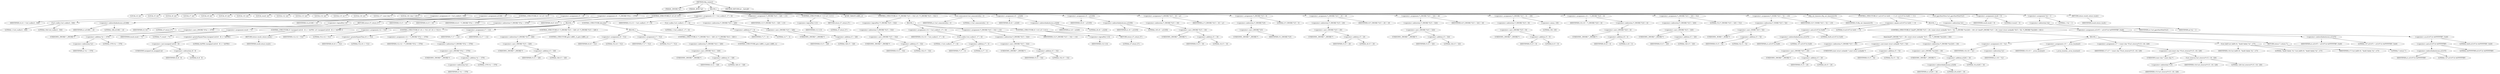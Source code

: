 digraph tftp_connect {  
"1000116" [label = "(METHOD,tftp_connect)" ]
"1000117" [label = "(PARAM,_DWORD *a1)" ]
"1000118" [label = "(PARAM,_BYTE *a2)" ]
"1000119" [label = "(BLOCK,,)" ]
"1000120" [label = "(LOCAL,v4: int)" ]
"1000121" [label = "(LOCAL,v5: int)" ]
"1000122" [label = "(LOCAL,v6: int)" ]
"1000123" [label = "(LOCAL,v7: int)" ]
"1000124" [label = "(LOCAL,v8: int)" ]
"1000125" [label = "(LOCAL,v9: int)" ]
"1000126" [label = "(LOCAL,v10: int)" ]
"1000127" [label = "(LOCAL,result: int)" ]
"1000128" [label = "(LOCAL,v12: int)" ]
"1000129" [label = "(LOCAL,v13: int)" ]
"1000130" [label = "(LOCAL,v14: int)" ]
"1000131" [label = "(LOCAL,v15: int *)" ]
"1000132" [label = "(LOCAL,v16: int)" ]
"1000133" [label = "(LOCAL,v17: const char *)" ]
"1000134" [label = "(LOCAL,v18: char [ 128 ])" ]
"1000135" [label = "(<operator>.assignment,v4 = Curl_ccalloc(1, 336))" ]
"1000136" [label = "(IDENTIFIER,v4,v4 = Curl_ccalloc(1, 336))" ]
"1000137" [label = "(Curl_ccalloc,Curl_ccalloc(1, 336))" ]
"1000138" [label = "(LITERAL,1,Curl_ccalloc(1, 336))" ]
"1000139" [label = "(LITERAL,336,Curl_ccalloc(1, 336))" ]
"1000140" [label = "(<operator>.assignment,a1[188] = v4)" ]
"1000141" [label = "(<operator>.indirectIndexAccess,a1[188])" ]
"1000142" [label = "(IDENTIFIER,a1,a1[188] = v4)" ]
"1000143" [label = "(LITERAL,188,a1[188] = v4)" ]
"1000144" [label = "(IDENTIFIER,v4,a1[188] = v4)" ]
"1000145" [label = "(CONTROL_STRUCTURE,if ( !v4 ),if ( !v4 ))" ]
"1000146" [label = "(<operator>.logicalNot,!v4)" ]
"1000147" [label = "(IDENTIFIER,v4,!v4)" ]
"1000148" [label = "(RETURN,return 27;,return 27;)" ]
"1000149" [label = "(LITERAL,27,return 27;)" ]
"1000150" [label = "(<operator>.assignment,v5 = v4)" ]
"1000151" [label = "(IDENTIFIER,v5,v5 = v4)" ]
"1000152" [label = "(IDENTIFIER,v4,v5 = v4)" ]
"1000153" [label = "(<operator>.assignment,v6 = *(_DWORD *)(*a1 + 1576))" ]
"1000154" [label = "(IDENTIFIER,v6,v6 = *(_DWORD *)(*a1 + 1576))" ]
"1000155" [label = "(<operator>.indirection,*(_DWORD *)(*a1 + 1576))" ]
"1000156" [label = "(<operator>.cast,(_DWORD *)(*a1 + 1576))" ]
"1000157" [label = "(UNKNOWN,_DWORD *,_DWORD *)" ]
"1000158" [label = "(<operator>.addition,*a1 + 1576)" ]
"1000159" [label = "(<operator>.indirection,*a1)" ]
"1000160" [label = "(IDENTIFIER,a1,*a1 + 1576)" ]
"1000161" [label = "(LITERAL,1576,*a1 + 1576)" ]
"1000162" [label = "(CONTROL_STRUCTURE,if ( v6 ),if ( v6 ))" ]
"1000163" [label = "(IDENTIFIER,v6,if ( v6 ))" ]
"1000164" [label = "(BLOCK,,)" ]
"1000165" [label = "(<operator>.assignment,result = 71)" ]
"1000166" [label = "(IDENTIFIER,result,result = 71)" ]
"1000167" [label = "(LITERAL,71,result = 71)" ]
"1000168" [label = "(CONTROL_STRUCTURE,if ( (unsigned int)(v6 - 8) >= 0xFFB1 ),if ( (unsigned int)(v6 - 8) >= 0xFFB1 ))" ]
"1000169" [label = "(<operator>.greaterEqualsThan,(unsigned int)(v6 - 8) >= 0xFFB1)" ]
"1000170" [label = "(<operator>.cast,(unsigned int)(v6 - 8))" ]
"1000171" [label = "(UNKNOWN,unsigned int,unsigned int)" ]
"1000172" [label = "(<operator>.subtraction,v6 - 8)" ]
"1000173" [label = "(IDENTIFIER,v6,v6 - 8)" ]
"1000174" [label = "(LITERAL,8,v6 - 8)" ]
"1000175" [label = "(LITERAL,0xFFB1,(unsigned int)(v6 - 8) >= 0xFFB1)" ]
"1000176" [label = "(RETURN,return result;,return result;)" ]
"1000177" [label = "(IDENTIFIER,result,return result;)" ]
"1000178" [label = "(<operator>.assignment,v12 = 512)" ]
"1000179" [label = "(IDENTIFIER,v12,v12 = 512)" ]
"1000180" [label = "(LITERAL,512,v12 = 512)" ]
"1000181" [label = "(CONTROL_STRUCTURE,if ( v6 >= 512 ),if ( v6 >= 512 ))" ]
"1000182" [label = "(<operator>.greaterEqualsThan,v6 >= 512)" ]
"1000183" [label = "(IDENTIFIER,v6,v6 >= 512)" ]
"1000184" [label = "(LITERAL,512,v6 >= 512)" ]
"1000185" [label = "(<operator>.assignment,v12 = *(_DWORD *)(*a1 + 1576))" ]
"1000186" [label = "(IDENTIFIER,v12,v12 = *(_DWORD *)(*a1 + 1576))" ]
"1000187" [label = "(<operator>.indirection,*(_DWORD *)(*a1 + 1576))" ]
"1000188" [label = "(<operator>.cast,(_DWORD *)(*a1 + 1576))" ]
"1000189" [label = "(UNKNOWN,_DWORD *,_DWORD *)" ]
"1000190" [label = "(<operator>.addition,*a1 + 1576)" ]
"1000191" [label = "(<operator>.indirection,*a1)" ]
"1000192" [label = "(IDENTIFIER,a1,*a1 + 1576)" ]
"1000193" [label = "(LITERAL,1576,*a1 + 1576)" ]
"1000194" [label = "(<operator>.assignment,v7 = v12)" ]
"1000195" [label = "(IDENTIFIER,v7,v7 = v12)" ]
"1000196" [label = "(IDENTIFIER,v12,v7 = v12)" ]
"1000197" [label = "(CONTROL_STRUCTURE,if ( *(_DWORD *)(v5 + 328) ),if ( *(_DWORD *)(v5 + 328) ))" ]
"1000198" [label = "(<operator>.indirection,*(_DWORD *)(v5 + 328))" ]
"1000199" [label = "(<operator>.cast,(_DWORD *)(v5 + 328))" ]
"1000200" [label = "(UNKNOWN,_DWORD *,_DWORD *)" ]
"1000201" [label = "(<operator>.addition,v5 + 328)" ]
"1000202" [label = "(IDENTIFIER,v5,v5 + 328)" ]
"1000203" [label = "(LITERAL,328,v5 + 328)" ]
"1000204" [label = "(CONTROL_STRUCTURE,goto LABEL_4;,goto LABEL_4;)" ]
"1000205" [label = "(CONTROL_STRUCTURE,else,else)" ]
"1000206" [label = "(BLOCK,,)" ]
"1000207" [label = "(<operator>.assignment,v6 = 512)" ]
"1000208" [label = "(IDENTIFIER,v6,v6 = 512)" ]
"1000209" [label = "(LITERAL,512,v6 = 512)" ]
"1000210" [label = "(<operator>.assignment,v7 = 512)" ]
"1000211" [label = "(IDENTIFIER,v7,v7 = 512)" ]
"1000212" [label = "(LITERAL,512,v7 = 512)" ]
"1000213" [label = "(CONTROL_STRUCTURE,if ( *(_DWORD *)(v4 + 328) ),if ( *(_DWORD *)(v4 + 328) ))" ]
"1000214" [label = "(<operator>.indirection,*(_DWORD *)(v4 + 328))" ]
"1000215" [label = "(<operator>.cast,(_DWORD *)(v4 + 328))" ]
"1000216" [label = "(UNKNOWN,_DWORD *,_DWORD *)" ]
"1000217" [label = "(<operator>.addition,v4 + 328)" ]
"1000218" [label = "(IDENTIFIER,v4,v4 + 328)" ]
"1000219" [label = "(LITERAL,328,v4 + 328)" ]
"1000220" [label = "(CONTROL_STRUCTURE,goto LABEL_4;,goto LABEL_4;)" ]
"1000221" [label = "(<operator>.assignment,v13 = Curl_ccalloc(1, v7 + 4))" ]
"1000222" [label = "(IDENTIFIER,v13,v13 = Curl_ccalloc(1, v7 + 4))" ]
"1000223" [label = "(Curl_ccalloc,Curl_ccalloc(1, v7 + 4))" ]
"1000224" [label = "(LITERAL,1,Curl_ccalloc(1, v7 + 4))" ]
"1000225" [label = "(<operator>.addition,v7 + 4)" ]
"1000226" [label = "(IDENTIFIER,v7,v7 + 4)" ]
"1000227" [label = "(LITERAL,4,v7 + 4)" ]
"1000228" [label = "(<operator>.assignment,*(_DWORD *)(v5 + 328) = v13)" ]
"1000229" [label = "(<operator>.indirection,*(_DWORD *)(v5 + 328))" ]
"1000230" [label = "(<operator>.cast,(_DWORD *)(v5 + 328))" ]
"1000231" [label = "(UNKNOWN,_DWORD *,_DWORD *)" ]
"1000232" [label = "(<operator>.addition,v5 + 328)" ]
"1000233" [label = "(IDENTIFIER,v5,v5 + 328)" ]
"1000234" [label = "(LITERAL,328,v5 + 328)" ]
"1000235" [label = "(IDENTIFIER,v13,*(_DWORD *)(v5 + 328) = v13)" ]
"1000236" [label = "(CONTROL_STRUCTURE,if ( !v13 ),if ( !v13 ))" ]
"1000237" [label = "(<operator>.logicalNot,!v13)" ]
"1000238" [label = "(IDENTIFIER,v13,!v13)" ]
"1000239" [label = "(RETURN,return 27;,return 27;)" ]
"1000240" [label = "(LITERAL,27,return 27;)" ]
"1000241" [label = "(JUMP_TARGET,LABEL_4)" ]
"1000242" [label = "(CONTROL_STRUCTURE,if ( !*(_DWORD *)(v5 + 332) ),if ( !*(_DWORD *)(v5 + 332) ))" ]
"1000243" [label = "(<operator>.logicalNot,!*(_DWORD *)(v5 + 332))" ]
"1000244" [label = "(<operator>.indirection,*(_DWORD *)(v5 + 332))" ]
"1000245" [label = "(<operator>.cast,(_DWORD *)(v5 + 332))" ]
"1000246" [label = "(UNKNOWN,_DWORD *,_DWORD *)" ]
"1000247" [label = "(<operator>.addition,v5 + 332)" ]
"1000248" [label = "(IDENTIFIER,v5,v5 + 332)" ]
"1000249" [label = "(LITERAL,332,v5 + 332)" ]
"1000250" [label = "(BLOCK,,)" ]
"1000251" [label = "(<operator>.assignment,v14 = Curl_ccalloc(1, v7 + 4))" ]
"1000252" [label = "(IDENTIFIER,v14,v14 = Curl_ccalloc(1, v7 + 4))" ]
"1000253" [label = "(Curl_ccalloc,Curl_ccalloc(1, v7 + 4))" ]
"1000254" [label = "(LITERAL,1,Curl_ccalloc(1, v7 + 4))" ]
"1000255" [label = "(<operator>.addition,v7 + 4)" ]
"1000256" [label = "(IDENTIFIER,v7,v7 + 4)" ]
"1000257" [label = "(LITERAL,4,v7 + 4)" ]
"1000258" [label = "(<operator>.assignment,*(_DWORD *)(v5 + 332) = v14)" ]
"1000259" [label = "(<operator>.indirection,*(_DWORD *)(v5 + 332))" ]
"1000260" [label = "(<operator>.cast,(_DWORD *)(v5 + 332))" ]
"1000261" [label = "(UNKNOWN,_DWORD *,_DWORD *)" ]
"1000262" [label = "(<operator>.addition,v5 + 332)" ]
"1000263" [label = "(IDENTIFIER,v5,v5 + 332)" ]
"1000264" [label = "(LITERAL,332,v5 + 332)" ]
"1000265" [label = "(IDENTIFIER,v14,*(_DWORD *)(v5 + 332) = v14)" ]
"1000266" [label = "(CONTROL_STRUCTURE,if ( !v14 ),if ( !v14 ))" ]
"1000267" [label = "(<operator>.logicalNot,!v14)" ]
"1000268" [label = "(IDENTIFIER,v14,!v14)" ]
"1000269" [label = "(RETURN,return 27;,return 27;)" ]
"1000270" [label = "(LITERAL,27,return 27;)" ]
"1000271" [label = "(Curl_conncontrol,Curl_conncontrol(a1, 1))" ]
"1000272" [label = "(IDENTIFIER,a1,Curl_conncontrol(a1, 1))" ]
"1000273" [label = "(LITERAL,1,Curl_conncontrol(a1, 1))" ]
"1000274" [label = "(<operator>.assignment,v8 = a1[20])" ]
"1000275" [label = "(IDENTIFIER,v8,v8 = a1[20])" ]
"1000276" [label = "(<operator>.indirectIndexAccess,a1[20])" ]
"1000277" [label = "(IDENTIFIER,a1,v8 = a1[20])" ]
"1000278" [label = "(LITERAL,20,v8 = a1[20])" ]
"1000279" [label = "(<operator>.assignment,v9 = a1[105])" ]
"1000280" [label = "(IDENTIFIER,v9,v9 = a1[105])" ]
"1000281" [label = "(<operator>.indirectIndexAccess,a1[105])" ]
"1000282" [label = "(IDENTIFIER,a1,v9 = a1[105])" ]
"1000283" [label = "(LITERAL,105,v9 = a1[105])" ]
"1000284" [label = "(<operator>.assignment,*(_DWORD *)(v5 + 16) = a1)" ]
"1000285" [label = "(<operator>.indirection,*(_DWORD *)(v5 + 16))" ]
"1000286" [label = "(<operator>.cast,(_DWORD *)(v5 + 16))" ]
"1000287" [label = "(UNKNOWN,_DWORD *,_DWORD *)" ]
"1000288" [label = "(<operator>.addition,v5 + 16)" ]
"1000289" [label = "(IDENTIFIER,v5,v5 + 16)" ]
"1000290" [label = "(LITERAL,16,v5 + 16)" ]
"1000291" [label = "(IDENTIFIER,a1,*(_DWORD *)(v5 + 16) = a1)" ]
"1000292" [label = "(<operator>.assignment,*(_DWORD *)v5 = 0)" ]
"1000293" [label = "(<operator>.indirection,*(_DWORD *)v5)" ]
"1000294" [label = "(<operator>.cast,(_DWORD *)v5)" ]
"1000295" [label = "(UNKNOWN,_DWORD *,_DWORD *)" ]
"1000296" [label = "(IDENTIFIER,v5,(_DWORD *)v5)" ]
"1000297" [label = "(LITERAL,0,*(_DWORD *)v5 = 0)" ]
"1000298" [label = "(<operator>.assignment,*(_DWORD *)(v5 + 20) = v9)" ]
"1000299" [label = "(<operator>.indirection,*(_DWORD *)(v5 + 20))" ]
"1000300" [label = "(<operator>.cast,(_DWORD *)(v5 + 20))" ]
"1000301" [label = "(UNKNOWN,_DWORD *,_DWORD *)" ]
"1000302" [label = "(<operator>.addition,v5 + 20)" ]
"1000303" [label = "(IDENTIFIER,v5,v5 + 20)" ]
"1000304" [label = "(LITERAL,20,v5 + 20)" ]
"1000305" [label = "(IDENTIFIER,v9,*(_DWORD *)(v5 + 20) = v9)" ]
"1000306" [label = "(<operator>.assignment,*(_DWORD *)(v5 + 324) = v6)" ]
"1000307" [label = "(<operator>.indirection,*(_DWORD *)(v5 + 324))" ]
"1000308" [label = "(<operator>.cast,(_DWORD *)(v5 + 324))" ]
"1000309" [label = "(UNKNOWN,_DWORD *,_DWORD *)" ]
"1000310" [label = "(<operator>.addition,v5 + 324)" ]
"1000311" [label = "(IDENTIFIER,v5,v5 + 324)" ]
"1000312" [label = "(LITERAL,324,v5 + 324)" ]
"1000313" [label = "(IDENTIFIER,v6,*(_DWORD *)(v5 + 324) = v6)" ]
"1000314" [label = "(<operator>.assignment,*(_DWORD *)(v5 + 8) = -100)" ]
"1000315" [label = "(<operator>.indirection,*(_DWORD *)(v5 + 8))" ]
"1000316" [label = "(<operator>.cast,(_DWORD *)(v5 + 8))" ]
"1000317" [label = "(UNKNOWN,_DWORD *,_DWORD *)" ]
"1000318" [label = "(<operator>.addition,v5 + 8)" ]
"1000319" [label = "(IDENTIFIER,v5,v5 + 8)" ]
"1000320" [label = "(LITERAL,8,v5 + 8)" ]
"1000321" [label = "(<operator>.minus,-100)" ]
"1000322" [label = "(LITERAL,100,-100)" ]
"1000323" [label = "(<operator>.assignment,v10 = *(_DWORD *)(v8 + 4))" ]
"1000324" [label = "(IDENTIFIER,v10,v10 = *(_DWORD *)(v8 + 4))" ]
"1000325" [label = "(<operator>.indirection,*(_DWORD *)(v8 + 4))" ]
"1000326" [label = "(<operator>.cast,(_DWORD *)(v8 + 4))" ]
"1000327" [label = "(UNKNOWN,_DWORD *,_DWORD *)" ]
"1000328" [label = "(<operator>.addition,v8 + 4)" ]
"1000329" [label = "(IDENTIFIER,v8,v8 + 4)" ]
"1000330" [label = "(LITERAL,4,v8 + 4)" ]
"1000331" [label = "(<operator>.assignment,*(_DWORD *)(v5 + 320) = 512)" ]
"1000332" [label = "(<operator>.indirection,*(_DWORD *)(v5 + 320))" ]
"1000333" [label = "(<operator>.cast,(_DWORD *)(v5 + 320))" ]
"1000334" [label = "(UNKNOWN,_DWORD *,_DWORD *)" ]
"1000335" [label = "(<operator>.addition,v5 + 320)" ]
"1000336" [label = "(IDENTIFIER,v5,v5 + 320)" ]
"1000337" [label = "(LITERAL,320,v5 + 320)" ]
"1000338" [label = "(LITERAL,512,*(_DWORD *)(v5 + 320) = 512)" ]
"1000339" [label = "(<operator>.assignment,*(_WORD *)(v5 + 52) = v10)" ]
"1000340" [label = "(<operator>.indirection,*(_WORD *)(v5 + 52))" ]
"1000341" [label = "(<operator>.cast,(_WORD *)(v5 + 52))" ]
"1000342" [label = "(UNKNOWN,_WORD *,_WORD *)" ]
"1000343" [label = "(<operator>.addition,v5 + 52)" ]
"1000344" [label = "(IDENTIFIER,v5,v5 + 52)" ]
"1000345" [label = "(LITERAL,52,v5 + 52)" ]
"1000346" [label = "(IDENTIFIER,v10,*(_WORD *)(v5 + 52) = v10)" ]
"1000347" [label = "(tftp_set_timeouts,tftp_set_timeouts(v5))" ]
"1000348" [label = "(IDENTIFIER,v5,tftp_set_timeouts(v5))" ]
"1000349" [label = "(CONTROL_STRUCTURE,if ( (a1[147] & 0x40) == 0 ),if ( (a1[147] & 0x40) == 0 ))" ]
"1000350" [label = "(<operator>.equals,(a1[147] & 0x40) == 0)" ]
"1000351" [label = "(<operator>.and,a1[147] & 0x40)" ]
"1000352" [label = "(<operator>.indirectIndexAccess,a1[147])" ]
"1000353" [label = "(IDENTIFIER,a1,a1[147] & 0x40)" ]
"1000354" [label = "(LITERAL,147,a1[147] & 0x40)" ]
"1000355" [label = "(LITERAL,0x40,a1[147] & 0x40)" ]
"1000356" [label = "(LITERAL,0,(a1[147] & 0x40) == 0)" ]
"1000357" [label = "(BLOCK,,)" ]
"1000358" [label = "(CONTROL_STRUCTURE,if ( bind(*(_DWORD *)(v5 + 20), (const struct sockaddr *)(v5 + 52), *(_DWORD *)(a1[20] + 16)) ),if ( bind(*(_DWORD *)(v5 + 20), (const struct sockaddr *)(v5 + 52), *(_DWORD *)(a1[20] + 16)) ))" ]
"1000359" [label = "(bind,bind(*(_DWORD *)(v5 + 20), (const struct sockaddr *)(v5 + 52), *(_DWORD *)(a1[20] + 16)))" ]
"1000360" [label = "(<operator>.indirection,*(_DWORD *)(v5 + 20))" ]
"1000361" [label = "(<operator>.cast,(_DWORD *)(v5 + 20))" ]
"1000362" [label = "(UNKNOWN,_DWORD *,_DWORD *)" ]
"1000363" [label = "(<operator>.addition,v5 + 20)" ]
"1000364" [label = "(IDENTIFIER,v5,v5 + 20)" ]
"1000365" [label = "(LITERAL,20,v5 + 20)" ]
"1000366" [label = "(<operator>.cast,(const struct sockaddr *)(v5 + 52))" ]
"1000367" [label = "(UNKNOWN,const struct sockaddr *,const struct sockaddr *)" ]
"1000368" [label = "(<operator>.addition,v5 + 52)" ]
"1000369" [label = "(IDENTIFIER,v5,v5 + 52)" ]
"1000370" [label = "(LITERAL,52,v5 + 52)" ]
"1000371" [label = "(<operator>.indirection,*(_DWORD *)(a1[20] + 16))" ]
"1000372" [label = "(<operator>.cast,(_DWORD *)(a1[20] + 16))" ]
"1000373" [label = "(UNKNOWN,_DWORD *,_DWORD *)" ]
"1000374" [label = "(<operator>.addition,a1[20] + 16)" ]
"1000375" [label = "(<operator>.indirectIndexAccess,a1[20])" ]
"1000376" [label = "(IDENTIFIER,a1,a1[20] + 16)" ]
"1000377" [label = "(LITERAL,20,a1[20] + 16)" ]
"1000378" [label = "(LITERAL,16,a1[20] + 16)" ]
"1000379" [label = "(BLOCK,,)" ]
"1000380" [label = "(<operator>.assignment,v16 = *a1)" ]
"1000381" [label = "(IDENTIFIER,v16,v16 = *a1)" ]
"1000382" [label = "(<operator>.indirection,*a1)" ]
"1000383" [label = "(IDENTIFIER,a1,v16 = *a1)" ]
"1000384" [label = "(<operator>.assignment,v15 = _errno_location())" ]
"1000385" [label = "(IDENTIFIER,v15,v15 = _errno_location())" ]
"1000386" [label = "(_errno_location,_errno_location())" ]
"1000387" [label = "(<operator>.assignment,v17 = (const char *)Curl_strerror(*v15, v18, 128))" ]
"1000388" [label = "(IDENTIFIER,v17,v17 = (const char *)Curl_strerror(*v15, v18, 128))" ]
"1000389" [label = "(<operator>.cast,(const char *)Curl_strerror(*v15, v18, 128))" ]
"1000390" [label = "(UNKNOWN,const char *,const char *)" ]
"1000391" [label = "(Curl_strerror,Curl_strerror(*v15, v18, 128))" ]
"1000392" [label = "(<operator>.indirection,*v15)" ]
"1000393" [label = "(IDENTIFIER,v15,Curl_strerror(*v15, v18, 128))" ]
"1000394" [label = "(IDENTIFIER,v18,Curl_strerror(*v15, v18, 128))" ]
"1000395" [label = "(LITERAL,128,Curl_strerror(*v15, v18, 128))" ]
"1000396" [label = "(Curl_failf,Curl_failf(v16, \"bind() failed; %s\", v17))" ]
"1000397" [label = "(IDENTIFIER,v16,Curl_failf(v16, \"bind() failed; %s\", v17))" ]
"1000398" [label = "(LITERAL,\"bind() failed; %s\",Curl_failf(v16, \"bind() failed; %s\", v17))" ]
"1000399" [label = "(IDENTIFIER,v17,Curl_failf(v16, \"bind() failed; %s\", v17))" ]
"1000400" [label = "(RETURN,return 7;,return 7;)" ]
"1000401" [label = "(LITERAL,7,return 7;)" ]
"1000402" [label = "(<operator>.assignment,a1[147] = a1[147] & 0xFFFFFFBF | 0x40)" ]
"1000403" [label = "(<operator>.indirectIndexAccess,a1[147])" ]
"1000404" [label = "(IDENTIFIER,a1,a1[147] = a1[147] & 0xFFFFFFBF | 0x40)" ]
"1000405" [label = "(LITERAL,147,a1[147] = a1[147] & 0xFFFFFFBF | 0x40)" ]
"1000406" [label = "(<operator>.or,a1[147] & 0xFFFFFFBF | 0x40)" ]
"1000407" [label = "(<operator>.and,a1[147] & 0xFFFFFFBF)" ]
"1000408" [label = "(<operator>.indirectIndexAccess,a1[147])" ]
"1000409" [label = "(IDENTIFIER,a1,a1[147] & 0xFFFFFFBF)" ]
"1000410" [label = "(LITERAL,147,a1[147] & 0xFFFFFFBF)" ]
"1000411" [label = "(LITERAL,0xFFFFFFBF,a1[147] & 0xFFFFFFBF)" ]
"1000412" [label = "(LITERAL,0x40,a1[147] & 0xFFFFFFBF | 0x40)" ]
"1000413" [label = "(Curl_pgrsStartNow,Curl_pgrsStartNow(*a1))" ]
"1000414" [label = "(<operator>.indirection,*a1)" ]
"1000415" [label = "(IDENTIFIER,a1,Curl_pgrsStartNow(*a1))" ]
"1000416" [label = "(<operator>.assignment,result = 0)" ]
"1000417" [label = "(IDENTIFIER,result,result = 0)" ]
"1000418" [label = "(LITERAL,0,result = 0)" ]
"1000419" [label = "(<operator>.assignment,*a2 = 1)" ]
"1000420" [label = "(<operator>.indirection,*a2)" ]
"1000421" [label = "(IDENTIFIER,a2,*a2 = 1)" ]
"1000422" [label = "(LITERAL,1,*a2 = 1)" ]
"1000423" [label = "(RETURN,return result;,return result;)" ]
"1000424" [label = "(IDENTIFIER,result,return result;)" ]
"1000425" [label = "(METHOD_RETURN,int __fastcall)" ]
  "1000116" -> "1000117" 
  "1000116" -> "1000118" 
  "1000116" -> "1000119" 
  "1000116" -> "1000425" 
  "1000119" -> "1000120" 
  "1000119" -> "1000121" 
  "1000119" -> "1000122" 
  "1000119" -> "1000123" 
  "1000119" -> "1000124" 
  "1000119" -> "1000125" 
  "1000119" -> "1000126" 
  "1000119" -> "1000127" 
  "1000119" -> "1000128" 
  "1000119" -> "1000129" 
  "1000119" -> "1000130" 
  "1000119" -> "1000131" 
  "1000119" -> "1000132" 
  "1000119" -> "1000133" 
  "1000119" -> "1000134" 
  "1000119" -> "1000135" 
  "1000119" -> "1000140" 
  "1000119" -> "1000145" 
  "1000119" -> "1000150" 
  "1000119" -> "1000153" 
  "1000119" -> "1000162" 
  "1000119" -> "1000221" 
  "1000119" -> "1000228" 
  "1000119" -> "1000236" 
  "1000119" -> "1000241" 
  "1000119" -> "1000242" 
  "1000119" -> "1000271" 
  "1000119" -> "1000274" 
  "1000119" -> "1000279" 
  "1000119" -> "1000284" 
  "1000119" -> "1000292" 
  "1000119" -> "1000298" 
  "1000119" -> "1000306" 
  "1000119" -> "1000314" 
  "1000119" -> "1000323" 
  "1000119" -> "1000331" 
  "1000119" -> "1000339" 
  "1000119" -> "1000347" 
  "1000119" -> "1000349" 
  "1000119" -> "1000413" 
  "1000119" -> "1000416" 
  "1000119" -> "1000419" 
  "1000119" -> "1000423" 
  "1000135" -> "1000136" 
  "1000135" -> "1000137" 
  "1000137" -> "1000138" 
  "1000137" -> "1000139" 
  "1000140" -> "1000141" 
  "1000140" -> "1000144" 
  "1000141" -> "1000142" 
  "1000141" -> "1000143" 
  "1000145" -> "1000146" 
  "1000145" -> "1000148" 
  "1000146" -> "1000147" 
  "1000148" -> "1000149" 
  "1000150" -> "1000151" 
  "1000150" -> "1000152" 
  "1000153" -> "1000154" 
  "1000153" -> "1000155" 
  "1000155" -> "1000156" 
  "1000156" -> "1000157" 
  "1000156" -> "1000158" 
  "1000158" -> "1000159" 
  "1000158" -> "1000161" 
  "1000159" -> "1000160" 
  "1000162" -> "1000163" 
  "1000162" -> "1000164" 
  "1000162" -> "1000205" 
  "1000164" -> "1000165" 
  "1000164" -> "1000168" 
  "1000164" -> "1000178" 
  "1000164" -> "1000181" 
  "1000164" -> "1000194" 
  "1000164" -> "1000197" 
  "1000165" -> "1000166" 
  "1000165" -> "1000167" 
  "1000168" -> "1000169" 
  "1000168" -> "1000176" 
  "1000169" -> "1000170" 
  "1000169" -> "1000175" 
  "1000170" -> "1000171" 
  "1000170" -> "1000172" 
  "1000172" -> "1000173" 
  "1000172" -> "1000174" 
  "1000176" -> "1000177" 
  "1000178" -> "1000179" 
  "1000178" -> "1000180" 
  "1000181" -> "1000182" 
  "1000181" -> "1000185" 
  "1000182" -> "1000183" 
  "1000182" -> "1000184" 
  "1000185" -> "1000186" 
  "1000185" -> "1000187" 
  "1000187" -> "1000188" 
  "1000188" -> "1000189" 
  "1000188" -> "1000190" 
  "1000190" -> "1000191" 
  "1000190" -> "1000193" 
  "1000191" -> "1000192" 
  "1000194" -> "1000195" 
  "1000194" -> "1000196" 
  "1000197" -> "1000198" 
  "1000197" -> "1000204" 
  "1000198" -> "1000199" 
  "1000199" -> "1000200" 
  "1000199" -> "1000201" 
  "1000201" -> "1000202" 
  "1000201" -> "1000203" 
  "1000205" -> "1000206" 
  "1000206" -> "1000207" 
  "1000206" -> "1000210" 
  "1000206" -> "1000213" 
  "1000207" -> "1000208" 
  "1000207" -> "1000209" 
  "1000210" -> "1000211" 
  "1000210" -> "1000212" 
  "1000213" -> "1000214" 
  "1000213" -> "1000220" 
  "1000214" -> "1000215" 
  "1000215" -> "1000216" 
  "1000215" -> "1000217" 
  "1000217" -> "1000218" 
  "1000217" -> "1000219" 
  "1000221" -> "1000222" 
  "1000221" -> "1000223" 
  "1000223" -> "1000224" 
  "1000223" -> "1000225" 
  "1000225" -> "1000226" 
  "1000225" -> "1000227" 
  "1000228" -> "1000229" 
  "1000228" -> "1000235" 
  "1000229" -> "1000230" 
  "1000230" -> "1000231" 
  "1000230" -> "1000232" 
  "1000232" -> "1000233" 
  "1000232" -> "1000234" 
  "1000236" -> "1000237" 
  "1000236" -> "1000239" 
  "1000237" -> "1000238" 
  "1000239" -> "1000240" 
  "1000242" -> "1000243" 
  "1000242" -> "1000250" 
  "1000243" -> "1000244" 
  "1000244" -> "1000245" 
  "1000245" -> "1000246" 
  "1000245" -> "1000247" 
  "1000247" -> "1000248" 
  "1000247" -> "1000249" 
  "1000250" -> "1000251" 
  "1000250" -> "1000258" 
  "1000250" -> "1000266" 
  "1000251" -> "1000252" 
  "1000251" -> "1000253" 
  "1000253" -> "1000254" 
  "1000253" -> "1000255" 
  "1000255" -> "1000256" 
  "1000255" -> "1000257" 
  "1000258" -> "1000259" 
  "1000258" -> "1000265" 
  "1000259" -> "1000260" 
  "1000260" -> "1000261" 
  "1000260" -> "1000262" 
  "1000262" -> "1000263" 
  "1000262" -> "1000264" 
  "1000266" -> "1000267" 
  "1000266" -> "1000269" 
  "1000267" -> "1000268" 
  "1000269" -> "1000270" 
  "1000271" -> "1000272" 
  "1000271" -> "1000273" 
  "1000274" -> "1000275" 
  "1000274" -> "1000276" 
  "1000276" -> "1000277" 
  "1000276" -> "1000278" 
  "1000279" -> "1000280" 
  "1000279" -> "1000281" 
  "1000281" -> "1000282" 
  "1000281" -> "1000283" 
  "1000284" -> "1000285" 
  "1000284" -> "1000291" 
  "1000285" -> "1000286" 
  "1000286" -> "1000287" 
  "1000286" -> "1000288" 
  "1000288" -> "1000289" 
  "1000288" -> "1000290" 
  "1000292" -> "1000293" 
  "1000292" -> "1000297" 
  "1000293" -> "1000294" 
  "1000294" -> "1000295" 
  "1000294" -> "1000296" 
  "1000298" -> "1000299" 
  "1000298" -> "1000305" 
  "1000299" -> "1000300" 
  "1000300" -> "1000301" 
  "1000300" -> "1000302" 
  "1000302" -> "1000303" 
  "1000302" -> "1000304" 
  "1000306" -> "1000307" 
  "1000306" -> "1000313" 
  "1000307" -> "1000308" 
  "1000308" -> "1000309" 
  "1000308" -> "1000310" 
  "1000310" -> "1000311" 
  "1000310" -> "1000312" 
  "1000314" -> "1000315" 
  "1000314" -> "1000321" 
  "1000315" -> "1000316" 
  "1000316" -> "1000317" 
  "1000316" -> "1000318" 
  "1000318" -> "1000319" 
  "1000318" -> "1000320" 
  "1000321" -> "1000322" 
  "1000323" -> "1000324" 
  "1000323" -> "1000325" 
  "1000325" -> "1000326" 
  "1000326" -> "1000327" 
  "1000326" -> "1000328" 
  "1000328" -> "1000329" 
  "1000328" -> "1000330" 
  "1000331" -> "1000332" 
  "1000331" -> "1000338" 
  "1000332" -> "1000333" 
  "1000333" -> "1000334" 
  "1000333" -> "1000335" 
  "1000335" -> "1000336" 
  "1000335" -> "1000337" 
  "1000339" -> "1000340" 
  "1000339" -> "1000346" 
  "1000340" -> "1000341" 
  "1000341" -> "1000342" 
  "1000341" -> "1000343" 
  "1000343" -> "1000344" 
  "1000343" -> "1000345" 
  "1000347" -> "1000348" 
  "1000349" -> "1000350" 
  "1000349" -> "1000357" 
  "1000350" -> "1000351" 
  "1000350" -> "1000356" 
  "1000351" -> "1000352" 
  "1000351" -> "1000355" 
  "1000352" -> "1000353" 
  "1000352" -> "1000354" 
  "1000357" -> "1000358" 
  "1000357" -> "1000402" 
  "1000358" -> "1000359" 
  "1000358" -> "1000379" 
  "1000359" -> "1000360" 
  "1000359" -> "1000366" 
  "1000359" -> "1000371" 
  "1000360" -> "1000361" 
  "1000361" -> "1000362" 
  "1000361" -> "1000363" 
  "1000363" -> "1000364" 
  "1000363" -> "1000365" 
  "1000366" -> "1000367" 
  "1000366" -> "1000368" 
  "1000368" -> "1000369" 
  "1000368" -> "1000370" 
  "1000371" -> "1000372" 
  "1000372" -> "1000373" 
  "1000372" -> "1000374" 
  "1000374" -> "1000375" 
  "1000374" -> "1000378" 
  "1000375" -> "1000376" 
  "1000375" -> "1000377" 
  "1000379" -> "1000380" 
  "1000379" -> "1000384" 
  "1000379" -> "1000387" 
  "1000379" -> "1000396" 
  "1000379" -> "1000400" 
  "1000380" -> "1000381" 
  "1000380" -> "1000382" 
  "1000382" -> "1000383" 
  "1000384" -> "1000385" 
  "1000384" -> "1000386" 
  "1000387" -> "1000388" 
  "1000387" -> "1000389" 
  "1000389" -> "1000390" 
  "1000389" -> "1000391" 
  "1000391" -> "1000392" 
  "1000391" -> "1000394" 
  "1000391" -> "1000395" 
  "1000392" -> "1000393" 
  "1000396" -> "1000397" 
  "1000396" -> "1000398" 
  "1000396" -> "1000399" 
  "1000400" -> "1000401" 
  "1000402" -> "1000403" 
  "1000402" -> "1000406" 
  "1000403" -> "1000404" 
  "1000403" -> "1000405" 
  "1000406" -> "1000407" 
  "1000406" -> "1000412" 
  "1000407" -> "1000408" 
  "1000407" -> "1000411" 
  "1000408" -> "1000409" 
  "1000408" -> "1000410" 
  "1000413" -> "1000414" 
  "1000414" -> "1000415" 
  "1000416" -> "1000417" 
  "1000416" -> "1000418" 
  "1000419" -> "1000420" 
  "1000419" -> "1000422" 
  "1000420" -> "1000421" 
  "1000423" -> "1000424" 
}
